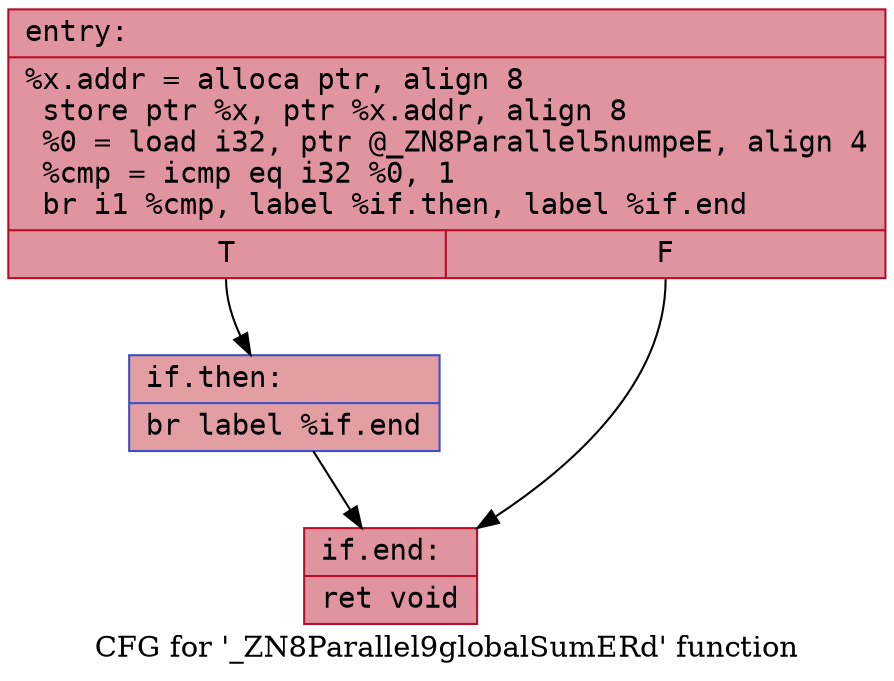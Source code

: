 digraph "CFG for '_ZN8Parallel9globalSumERd' function" {
	label="CFG for '_ZN8Parallel9globalSumERd' function";

	Node0x55fc3be25390 [shape=record,color="#b70d28ff", style=filled, fillcolor="#b70d2870" fontname="Courier",label="{entry:\l|  %x.addr = alloca ptr, align 8\l  store ptr %x, ptr %x.addr, align 8\l  %0 = load i32, ptr @_ZN8Parallel5numpeE, align 4\l  %cmp = icmp eq i32 %0, 1\l  br i1 %cmp, label %if.then, label %if.end\l|{<s0>T|<s1>F}}"];
	Node0x55fc3be25390:s0 -> Node0x55fc3be25660[tooltip="entry -> if.then\nProbability 50.00%" ];
	Node0x55fc3be25390:s1 -> Node0x55fc3be256d0[tooltip="entry -> if.end\nProbability 50.00%" ];
	Node0x55fc3be25660 [shape=record,color="#3d50c3ff", style=filled, fillcolor="#be242e70" fontname="Courier",label="{if.then:\l|  br label %if.end\l}"];
	Node0x55fc3be25660 -> Node0x55fc3be256d0[tooltip="if.then -> if.end\nProbability 100.00%" ];
	Node0x55fc3be256d0 [shape=record,color="#b70d28ff", style=filled, fillcolor="#b70d2870" fontname="Courier",label="{if.end:\l|  ret void\l}"];
}
